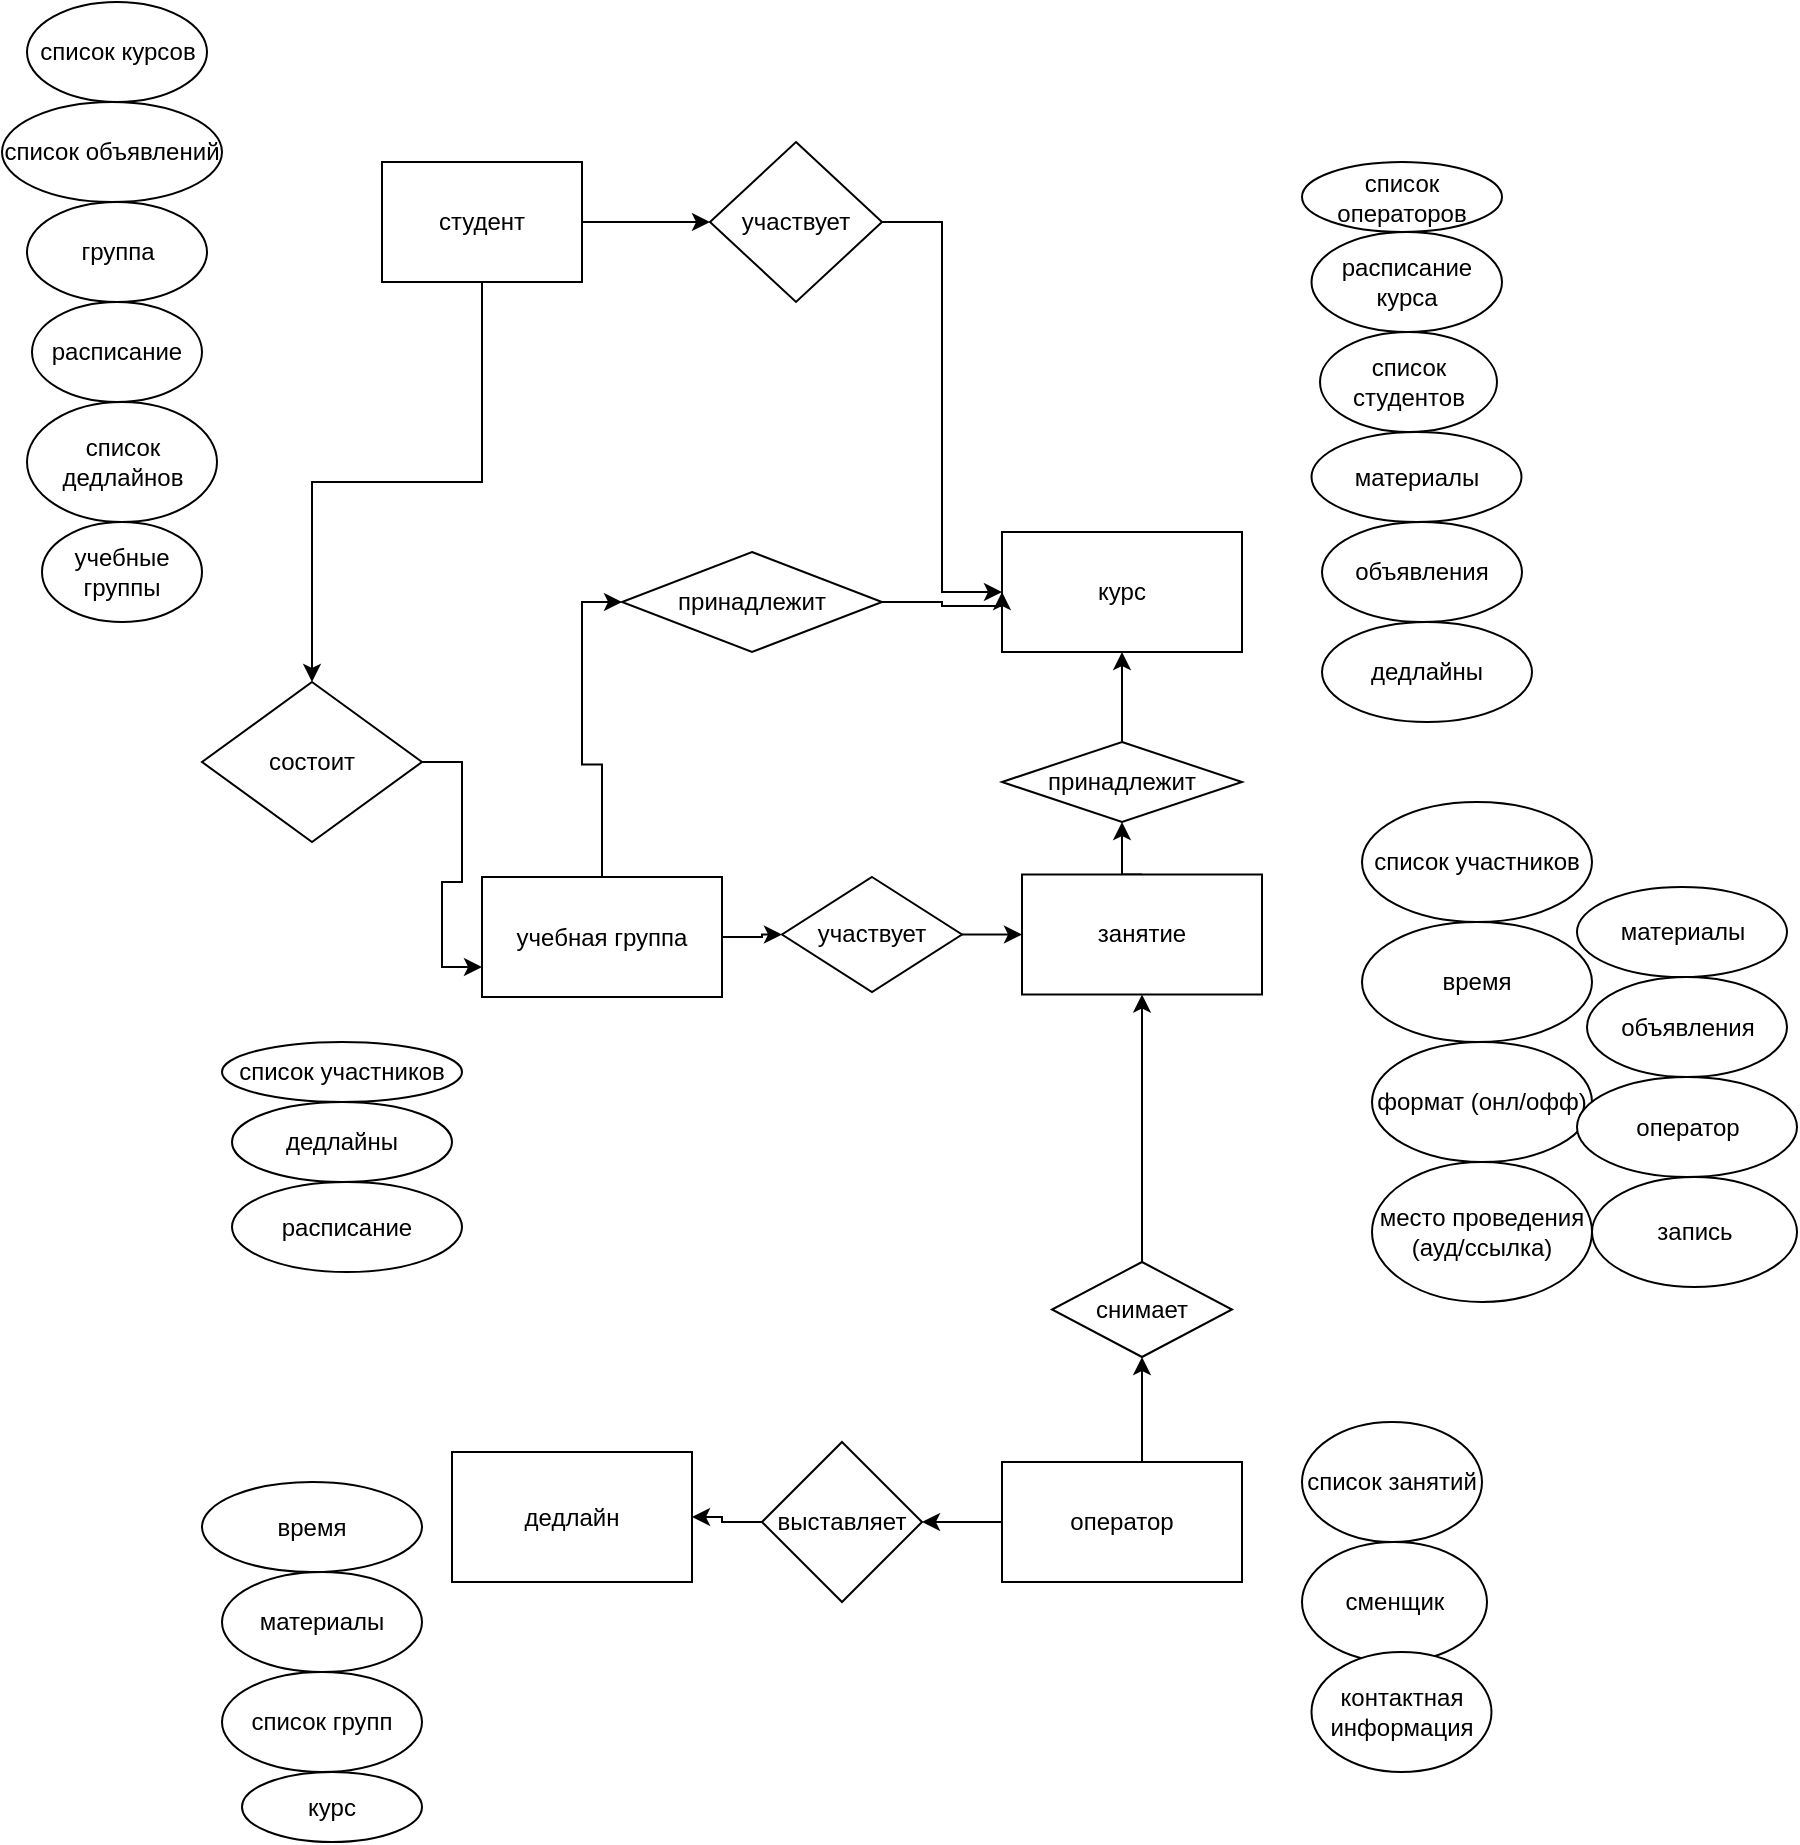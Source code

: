 <mxfile version="13.7.3" type="github">
  <diagram id="7s7uIlQT8t8DrVzBEWPa" name="Page-1">
    <mxGraphModel dx="2052" dy="926" grid="1" gridSize="10" guides="1" tooltips="1" connect="1" arrows="1" fold="1" page="1" pageScale="1" pageWidth="827" pageHeight="1169" math="0" shadow="0">
      <root>
        <mxCell id="0" />
        <mxCell id="1" parent="0" />
        <mxCell id="y0rD6Jp8shlzVAkSggqI-21" style="edgeStyle=orthogonalEdgeStyle;rounded=0;orthogonalLoop=1;jettySize=auto;html=1;entryX=0;entryY=0.5;entryDx=0;entryDy=0;" edge="1" parent="1" source="y0rD6Jp8shlzVAkSggqI-1" target="y0rD6Jp8shlzVAkSggqI-3">
          <mxGeometry relative="1" as="geometry" />
        </mxCell>
        <mxCell id="y0rD6Jp8shlzVAkSggqI-71" style="edgeStyle=orthogonalEdgeStyle;rounded=0;orthogonalLoop=1;jettySize=auto;html=1;entryX=0.5;entryY=0;entryDx=0;entryDy=0;" edge="1" parent="1" source="y0rD6Jp8shlzVAkSggqI-1" target="y0rD6Jp8shlzVAkSggqI-69">
          <mxGeometry relative="1" as="geometry" />
        </mxCell>
        <mxCell id="y0rD6Jp8shlzVAkSggqI-1" value="студент" style="rounded=0;whiteSpace=wrap;html=1;" vertex="1" parent="1">
          <mxGeometry x="250" y="90" width="100" height="60" as="geometry" />
        </mxCell>
        <mxCell id="y0rD6Jp8shlzVAkSggqI-2" value="курс" style="rounded=0;whiteSpace=wrap;html=1;" vertex="1" parent="1">
          <mxGeometry x="560" y="275" width="120" height="60" as="geometry" />
        </mxCell>
        <mxCell id="y0rD6Jp8shlzVAkSggqI-23" style="edgeStyle=orthogonalEdgeStyle;rounded=0;orthogonalLoop=1;jettySize=auto;html=1;entryX=0;entryY=0.5;entryDx=0;entryDy=0;" edge="1" parent="1" source="y0rD6Jp8shlzVAkSggqI-3" target="y0rD6Jp8shlzVAkSggqI-2">
          <mxGeometry relative="1" as="geometry" />
        </mxCell>
        <mxCell id="y0rD6Jp8shlzVAkSggqI-3" value="участвует" style="rhombus;whiteSpace=wrap;html=1;" vertex="1" parent="1">
          <mxGeometry x="414" y="80" width="86" height="80" as="geometry" />
        </mxCell>
        <mxCell id="y0rD6Jp8shlzVAkSggqI-7" value="список курсов" style="ellipse;whiteSpace=wrap;html=1;" vertex="1" parent="1">
          <mxGeometry x="72.5" y="10" width="90" height="50" as="geometry" />
        </mxCell>
        <mxCell id="y0rD6Jp8shlzVAkSggqI-9" value="группа" style="ellipse;whiteSpace=wrap;html=1;" vertex="1" parent="1">
          <mxGeometry x="72.5" y="110" width="90" height="50" as="geometry" />
        </mxCell>
        <mxCell id="y0rD6Jp8shlzVAkSggqI-11" value="расписание" style="ellipse;whiteSpace=wrap;html=1;" vertex="1" parent="1">
          <mxGeometry x="75" y="160" width="85" height="50" as="geometry" />
        </mxCell>
        <mxCell id="y0rD6Jp8shlzVAkSggqI-14" value="расписание&lt;br&gt;курса" style="ellipse;whiteSpace=wrap;html=1;" vertex="1" parent="1">
          <mxGeometry x="714.75" y="125" width="95.25" height="50" as="geometry" />
        </mxCell>
        <mxCell id="y0rD6Jp8shlzVAkSggqI-20" style="edgeStyle=orthogonalEdgeStyle;rounded=0;orthogonalLoop=1;jettySize=auto;html=1;exitX=0.5;exitY=0;exitDx=0;exitDy=0;entryX=0.5;entryY=1;entryDx=0;entryDy=0;" edge="1" parent="1" source="y0rD6Jp8shlzVAkSggqI-16" target="y0rD6Jp8shlzVAkSggqI-17">
          <mxGeometry relative="1" as="geometry" />
        </mxCell>
        <mxCell id="y0rD6Jp8shlzVAkSggqI-16" value="занятие" style="rounded=0;whiteSpace=wrap;html=1;" vertex="1" parent="1">
          <mxGeometry x="570" y="446.25" width="120" height="60" as="geometry" />
        </mxCell>
        <mxCell id="y0rD6Jp8shlzVAkSggqI-19" value="" style="edgeStyle=orthogonalEdgeStyle;rounded=0;orthogonalLoop=1;jettySize=auto;html=1;" edge="1" parent="1" source="y0rD6Jp8shlzVAkSggqI-17" target="y0rD6Jp8shlzVAkSggqI-2">
          <mxGeometry relative="1" as="geometry" />
        </mxCell>
        <mxCell id="y0rD6Jp8shlzVAkSggqI-17" value="принадлежит" style="rhombus;whiteSpace=wrap;html=1;" vertex="1" parent="1">
          <mxGeometry x="560" y="380" width="120" height="40" as="geometry" />
        </mxCell>
        <mxCell id="y0rD6Jp8shlzVAkSggqI-30" value="список участников" style="ellipse;whiteSpace=wrap;html=1;" vertex="1" parent="1">
          <mxGeometry x="740" y="410" width="115" height="60" as="geometry" />
        </mxCell>
        <mxCell id="y0rD6Jp8shlzVAkSggqI-32" value="время" style="ellipse;whiteSpace=wrap;html=1;" vertex="1" parent="1">
          <mxGeometry x="740" y="470" width="115" height="60" as="geometry" />
        </mxCell>
        <mxCell id="y0rD6Jp8shlzVAkSggqI-34" value="формат (онл/офф)" style="ellipse;whiteSpace=wrap;html=1;" vertex="1" parent="1">
          <mxGeometry x="745" y="530" width="110" height="60" as="geometry" />
        </mxCell>
        <mxCell id="y0rD6Jp8shlzVAkSggqI-36" value="место проведения (ауд/ссылка)" style="ellipse;whiteSpace=wrap;html=1;" vertex="1" parent="1">
          <mxGeometry x="745" y="590" width="110" height="70" as="geometry" />
        </mxCell>
        <mxCell id="y0rD6Jp8shlzVAkSggqI-38" value="запись" style="ellipse;whiteSpace=wrap;html=1;" vertex="1" parent="1">
          <mxGeometry x="855" y="597.5" width="102.5" height="55" as="geometry" />
        </mxCell>
        <mxCell id="y0rD6Jp8shlzVAkSggqI-40" value="материалы" style="ellipse;whiteSpace=wrap;html=1;" vertex="1" parent="1">
          <mxGeometry x="847.5" y="452.5" width="105" height="45" as="geometry" />
        </mxCell>
        <mxCell id="y0rD6Jp8shlzVAkSggqI-42" value="объявления" style="ellipse;whiteSpace=wrap;html=1;" vertex="1" parent="1">
          <mxGeometry x="852.5" y="497.5" width="100" height="50" as="geometry" />
        </mxCell>
        <mxCell id="y0rD6Jp8shlzVAkSggqI-45" value="список студентов" style="ellipse;whiteSpace=wrap;html=1;" vertex="1" parent="1">
          <mxGeometry x="719" y="175" width="88.5" height="50" as="geometry" />
        </mxCell>
        <mxCell id="y0rD6Jp8shlzVAkSggqI-47" value="материалы" style="ellipse;whiteSpace=wrap;html=1;" vertex="1" parent="1">
          <mxGeometry x="714.75" y="225" width="105" height="45" as="geometry" />
        </mxCell>
        <mxCell id="y0rD6Jp8shlzVAkSggqI-48" value="объявления" style="ellipse;whiteSpace=wrap;html=1;" vertex="1" parent="1">
          <mxGeometry x="720" y="270" width="100" height="50" as="geometry" />
        </mxCell>
        <mxCell id="y0rD6Jp8shlzVAkSggqI-49" value="список операторов" style="ellipse;whiteSpace=wrap;html=1;" vertex="1" parent="1">
          <mxGeometry x="710" y="90" width="100" height="35" as="geometry" />
        </mxCell>
        <mxCell id="y0rD6Jp8shlzVAkSggqI-50" value="оператор" style="ellipse;whiteSpace=wrap;html=1;" vertex="1" parent="1">
          <mxGeometry x="847.5" y="547.5" width="110" height="50" as="geometry" />
        </mxCell>
        <mxCell id="y0rD6Jp8shlzVAkSggqI-51" value="дедлайны" style="ellipse;whiteSpace=wrap;html=1;" vertex="1" parent="1">
          <mxGeometry x="720" y="320" width="105" height="50" as="geometry" />
        </mxCell>
        <mxCell id="y0rD6Jp8shlzVAkSggqI-57" style="edgeStyle=orthogonalEdgeStyle;rounded=0;orthogonalLoop=1;jettySize=auto;html=1;" edge="1" parent="1" source="y0rD6Jp8shlzVAkSggqI-52" target="y0rD6Jp8shlzVAkSggqI-56">
          <mxGeometry relative="1" as="geometry" />
        </mxCell>
        <mxCell id="y0rD6Jp8shlzVAkSggqI-70" style="edgeStyle=orthogonalEdgeStyle;rounded=0;orthogonalLoop=1;jettySize=auto;html=1;entryX=0;entryY=0.5;entryDx=0;entryDy=0;" edge="1" parent="1" source="y0rD6Jp8shlzVAkSggqI-52" target="y0rD6Jp8shlzVAkSggqI-53">
          <mxGeometry relative="1" as="geometry" />
        </mxCell>
        <mxCell id="y0rD6Jp8shlzVAkSggqI-52" value="учебная группа" style="rounded=0;whiteSpace=wrap;html=1;" vertex="1" parent="1">
          <mxGeometry x="300" y="447.5" width="120" height="60" as="geometry" />
        </mxCell>
        <mxCell id="y0rD6Jp8shlzVAkSggqI-74" style="edgeStyle=orthogonalEdgeStyle;rounded=0;orthogonalLoop=1;jettySize=auto;html=1;" edge="1" parent="1" source="y0rD6Jp8shlzVAkSggqI-53">
          <mxGeometry relative="1" as="geometry">
            <mxPoint x="560" y="305" as="targetPoint" />
            <Array as="points">
              <mxPoint x="530" y="310" />
              <mxPoint x="530" y="312" />
            </Array>
          </mxGeometry>
        </mxCell>
        <mxCell id="y0rD6Jp8shlzVAkSggqI-53" value="принадлежит" style="rhombus;whiteSpace=wrap;html=1;" vertex="1" parent="1">
          <mxGeometry x="370" y="285" width="130" height="50" as="geometry" />
        </mxCell>
        <mxCell id="y0rD6Jp8shlzVAkSggqI-64" style="edgeStyle=orthogonalEdgeStyle;rounded=0;orthogonalLoop=1;jettySize=auto;html=1;entryX=0;entryY=0.5;entryDx=0;entryDy=0;" edge="1" parent="1" source="y0rD6Jp8shlzVAkSggqI-56" target="y0rD6Jp8shlzVAkSggqI-16">
          <mxGeometry relative="1" as="geometry" />
        </mxCell>
        <mxCell id="y0rD6Jp8shlzVAkSggqI-56" value="участвует" style="rhombus;whiteSpace=wrap;html=1;" vertex="1" parent="1">
          <mxGeometry x="450" y="447.5" width="90" height="57.5" as="geometry" />
        </mxCell>
        <mxCell id="y0rD6Jp8shlzVAkSggqI-65" value="учебные группы" style="ellipse;whiteSpace=wrap;html=1;" vertex="1" parent="1">
          <mxGeometry x="80" y="270" width="80" height="50" as="geometry" />
        </mxCell>
        <mxCell id="y0rD6Jp8shlzVAkSggqI-66" value="список участников" style="ellipse;whiteSpace=wrap;html=1;" vertex="1" parent="1">
          <mxGeometry x="170" y="530" width="120" height="30" as="geometry" />
        </mxCell>
        <mxCell id="y0rD6Jp8shlzVAkSggqI-67" value="дедлайны" style="ellipse;whiteSpace=wrap;html=1;" vertex="1" parent="1">
          <mxGeometry x="175" y="560" width="110" height="40" as="geometry" />
        </mxCell>
        <mxCell id="y0rD6Jp8shlzVAkSggqI-68" value="расписание" style="ellipse;whiteSpace=wrap;html=1;" vertex="1" parent="1">
          <mxGeometry x="175" y="600" width="115" height="45" as="geometry" />
        </mxCell>
        <mxCell id="y0rD6Jp8shlzVAkSggqI-73" style="edgeStyle=orthogonalEdgeStyle;rounded=0;orthogonalLoop=1;jettySize=auto;html=1;entryX=0;entryY=0.75;entryDx=0;entryDy=0;" edge="1" parent="1" source="y0rD6Jp8shlzVAkSggqI-69" target="y0rD6Jp8shlzVAkSggqI-52">
          <mxGeometry relative="1" as="geometry" />
        </mxCell>
        <mxCell id="y0rD6Jp8shlzVAkSggqI-69" value="состоит" style="rhombus;whiteSpace=wrap;html=1;" vertex="1" parent="1">
          <mxGeometry x="160" y="350" width="110" height="80" as="geometry" />
        </mxCell>
        <mxCell id="y0rD6Jp8shlzVAkSggqI-78" style="edgeStyle=orthogonalEdgeStyle;rounded=0;orthogonalLoop=1;jettySize=auto;html=1;" edge="1" parent="1" source="y0rD6Jp8shlzVAkSggqI-75" target="y0rD6Jp8shlzVAkSggqI-77">
          <mxGeometry relative="1" as="geometry">
            <Array as="points">
              <mxPoint x="630" y="720" />
              <mxPoint x="630" y="720" />
            </Array>
          </mxGeometry>
        </mxCell>
        <mxCell id="y0rD6Jp8shlzVAkSggqI-91" style="edgeStyle=orthogonalEdgeStyle;rounded=0;orthogonalLoop=1;jettySize=auto;html=1;entryX=1;entryY=0.5;entryDx=0;entryDy=0;" edge="1" parent="1" source="y0rD6Jp8shlzVAkSggqI-75" target="y0rD6Jp8shlzVAkSggqI-90">
          <mxGeometry relative="1" as="geometry" />
        </mxCell>
        <mxCell id="y0rD6Jp8shlzVAkSggqI-75" value="оператор" style="rounded=0;whiteSpace=wrap;html=1;" vertex="1" parent="1">
          <mxGeometry x="560" y="740" width="120" height="60" as="geometry" />
        </mxCell>
        <mxCell id="y0rD6Jp8shlzVAkSggqI-79" style="edgeStyle=orthogonalEdgeStyle;rounded=0;orthogonalLoop=1;jettySize=auto;html=1;entryX=0.5;entryY=1;entryDx=0;entryDy=0;" edge="1" parent="1" source="y0rD6Jp8shlzVAkSggqI-77" target="y0rD6Jp8shlzVAkSggqI-16">
          <mxGeometry relative="1" as="geometry">
            <Array as="points">
              <mxPoint x="630" y="600" />
              <mxPoint x="630" y="600" />
            </Array>
          </mxGeometry>
        </mxCell>
        <mxCell id="y0rD6Jp8shlzVAkSggqI-77" value="снимает" style="rhombus;whiteSpace=wrap;html=1;" vertex="1" parent="1">
          <mxGeometry x="585" y="640" width="90" height="47.5" as="geometry" />
        </mxCell>
        <mxCell id="y0rD6Jp8shlzVAkSggqI-80" value="список занятий" style="ellipse;whiteSpace=wrap;html=1;" vertex="1" parent="1">
          <mxGeometry x="710" y="720" width="90" height="60" as="geometry" />
        </mxCell>
        <mxCell id="y0rD6Jp8shlzVAkSggqI-81" value="сменщик" style="ellipse;whiteSpace=wrap;html=1;" vertex="1" parent="1">
          <mxGeometry x="710" y="780" width="92.5" height="60" as="geometry" />
        </mxCell>
        <mxCell id="y0rD6Jp8shlzVAkSggqI-82" value="контактная информация" style="ellipse;whiteSpace=wrap;html=1;" vertex="1" parent="1">
          <mxGeometry x="714.75" y="835" width="90" height="60" as="geometry" />
        </mxCell>
        <mxCell id="y0rD6Jp8shlzVAkSggqI-83" value="дедлайн" style="rounded=0;whiteSpace=wrap;html=1;" vertex="1" parent="1">
          <mxGeometry x="285" y="735" width="120" height="65" as="geometry" />
        </mxCell>
        <mxCell id="y0rD6Jp8shlzVAkSggqI-84" value="время" style="ellipse;whiteSpace=wrap;html=1;" vertex="1" parent="1">
          <mxGeometry x="160" y="750" width="110" height="45" as="geometry" />
        </mxCell>
        <mxCell id="y0rD6Jp8shlzVAkSggqI-85" value="материалы" style="ellipse;whiteSpace=wrap;html=1;" vertex="1" parent="1">
          <mxGeometry x="170" y="795" width="100" height="50" as="geometry" />
        </mxCell>
        <mxCell id="y0rD6Jp8shlzVAkSggqI-86" value="список групп" style="ellipse;whiteSpace=wrap;html=1;" vertex="1" parent="1">
          <mxGeometry x="170" y="845" width="100" height="50" as="geometry" />
        </mxCell>
        <mxCell id="y0rD6Jp8shlzVAkSggqI-87" value="курс" style="ellipse;whiteSpace=wrap;html=1;" vertex="1" parent="1">
          <mxGeometry x="180" y="895" width="90" height="35" as="geometry" />
        </mxCell>
        <mxCell id="y0rD6Jp8shlzVAkSggqI-92" style="edgeStyle=orthogonalEdgeStyle;rounded=0;orthogonalLoop=1;jettySize=auto;html=1;entryX=1;entryY=0.5;entryDx=0;entryDy=0;" edge="1" parent="1" source="y0rD6Jp8shlzVAkSggqI-90" target="y0rD6Jp8shlzVAkSggqI-83">
          <mxGeometry relative="1" as="geometry" />
        </mxCell>
        <mxCell id="y0rD6Jp8shlzVAkSggqI-90" value="выставляет" style="rhombus;whiteSpace=wrap;html=1;" vertex="1" parent="1">
          <mxGeometry x="440" y="730" width="80" height="80" as="geometry" />
        </mxCell>
        <mxCell id="y0rD6Jp8shlzVAkSggqI-93" value="список дедлайнов" style="ellipse;whiteSpace=wrap;html=1;" vertex="1" parent="1">
          <mxGeometry x="72.5" y="210" width="95" height="60" as="geometry" />
        </mxCell>
        <mxCell id="y0rD6Jp8shlzVAkSggqI-96" value="список объявлений" style="ellipse;whiteSpace=wrap;html=1;" vertex="1" parent="1">
          <mxGeometry x="60" y="60" width="110" height="50" as="geometry" />
        </mxCell>
      </root>
    </mxGraphModel>
  </diagram>
</mxfile>
